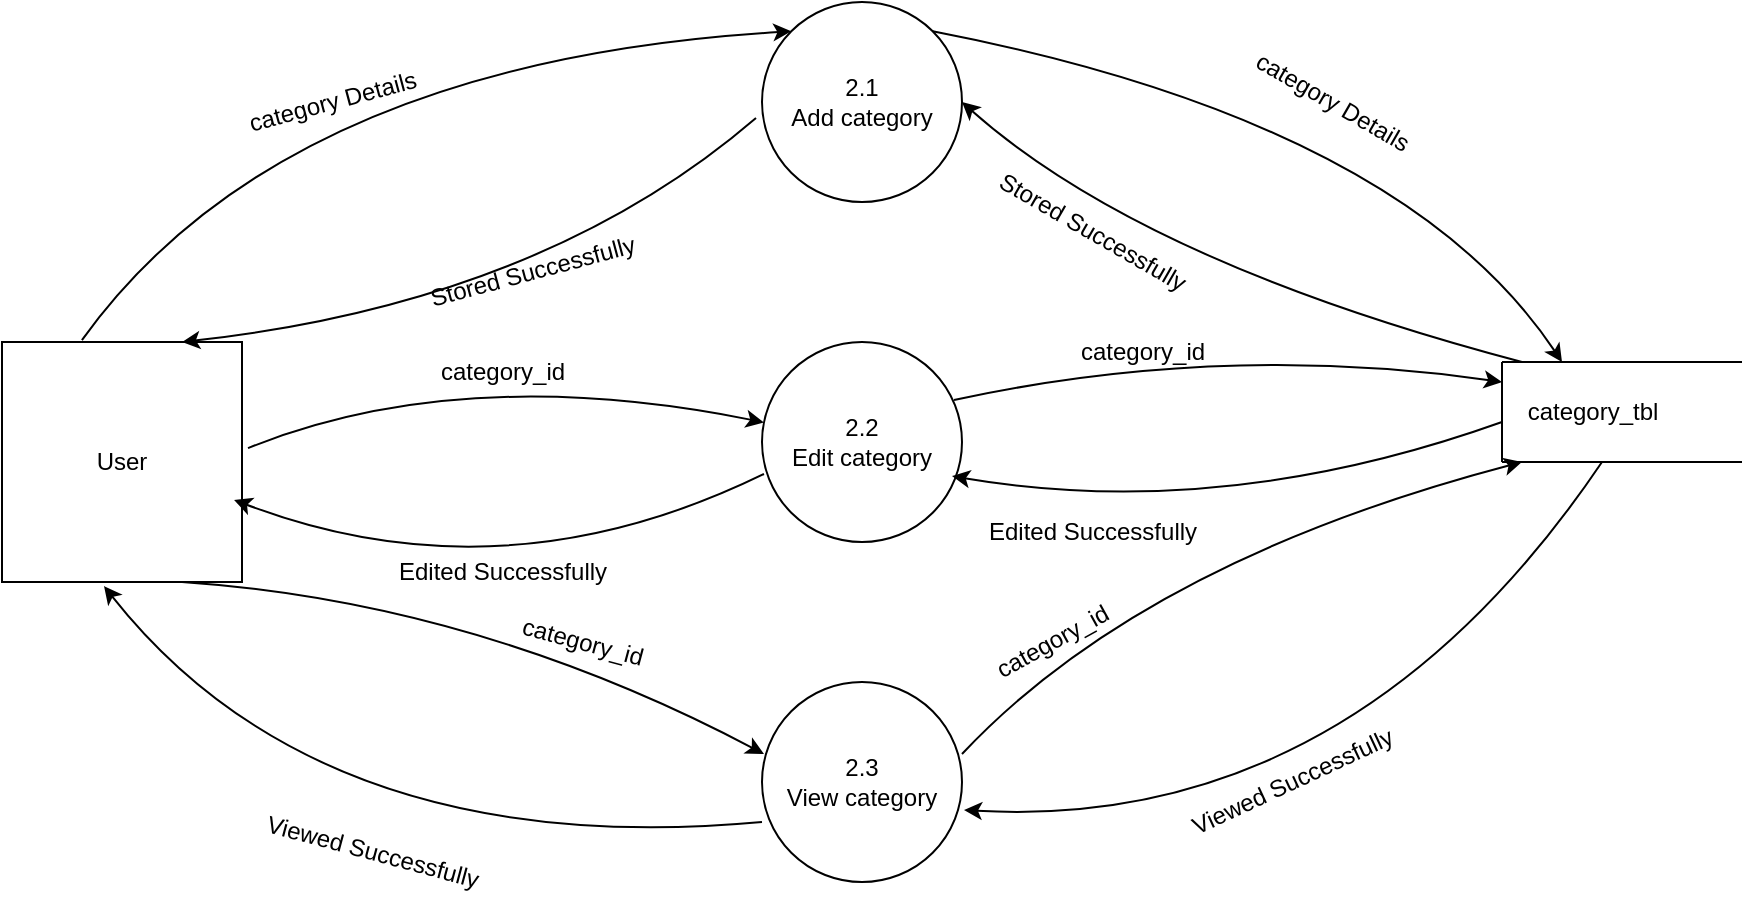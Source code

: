 <mxfile version="28.0.6">
  <diagram name="Page-1" id="NQNZWJLPwkCHG7ZgbSub">
    <mxGraphModel dx="2276" dy="811" grid="1" gridSize="10" guides="1" tooltips="1" connect="1" arrows="1" fold="1" page="1" pageScale="1" pageWidth="850" pageHeight="1100" math="0" shadow="0">
      <root>
        <mxCell id="0" />
        <mxCell id="1" parent="0" />
        <mxCell id="zPRTyZwXxBiICfu-Dwaq-2" value="User" style="whiteSpace=wrap;html=1;aspect=fixed;" parent="1" vertex="1">
          <mxGeometry x="-70" y="400" width="120" height="120" as="geometry" />
        </mxCell>
        <mxCell id="zPRTyZwXxBiICfu-Dwaq-5" value="2.1&lt;div&gt;Add&amp;nbsp;&lt;span style=&quot;background-color: transparent; color: light-dark(rgb(0, 0, 0), rgb(255, 255, 255));&quot;&gt;category&lt;/span&gt;&lt;/div&gt;" style="ellipse;whiteSpace=wrap;html=1;aspect=fixed;" parent="1" vertex="1">
          <mxGeometry x="310" y="230" width="100" height="100" as="geometry" />
        </mxCell>
        <mxCell id="zPRTyZwXxBiICfu-Dwaq-6" value="&lt;div&gt;2.2&lt;/div&gt;&lt;div&gt;Edit&amp;nbsp;&lt;span style=&quot;background-color: transparent; color: light-dark(rgb(0, 0, 0), rgb(255, 255, 255));&quot;&gt;category&lt;/span&gt;&lt;/div&gt;" style="ellipse;whiteSpace=wrap;html=1;aspect=fixed;" parent="1" vertex="1">
          <mxGeometry x="310" y="400" width="100" height="100" as="geometry" />
        </mxCell>
        <mxCell id="zPRTyZwXxBiICfu-Dwaq-7" value="2.3&lt;div&gt;View&amp;nbsp;&lt;span style=&quot;background-color: transparent; color: light-dark(rgb(0, 0, 0), rgb(255, 255, 255));&quot;&gt;category&lt;/span&gt;&lt;/div&gt;" style="ellipse;whiteSpace=wrap;html=1;aspect=fixed;" parent="1" vertex="1">
          <mxGeometry x="310" y="570" width="100" height="100" as="geometry" />
        </mxCell>
        <mxCell id="zPRTyZwXxBiICfu-Dwaq-19" value="" style="endArrow=classic;html=1;rounded=0;curved=1;exitX=1.025;exitY=0.442;exitDx=0;exitDy=0;exitPerimeter=0;" parent="1" source="zPRTyZwXxBiICfu-Dwaq-2" target="zPRTyZwXxBiICfu-Dwaq-6" edge="1">
          <mxGeometry width="50" height="50" relative="1" as="geometry">
            <mxPoint x="-23" y="526.5" as="sourcePoint" />
            <mxPoint x="310" y="393.5" as="targetPoint" />
            <Array as="points">
              <mxPoint x="160" y="410" />
            </Array>
          </mxGeometry>
        </mxCell>
        <mxCell id="zPRTyZwXxBiICfu-Dwaq-20" value="" style="endArrow=classic;html=1;rounded=0;curved=1;entryX=0.967;entryY=0.658;entryDx=0;entryDy=0;exitX=0.01;exitY=0.66;exitDx=0;exitDy=0;entryPerimeter=0;exitPerimeter=0;" parent="1" source="zPRTyZwXxBiICfu-Dwaq-6" target="zPRTyZwXxBiICfu-Dwaq-2" edge="1">
          <mxGeometry width="50" height="50" relative="1" as="geometry">
            <mxPoint x="310" y="460" as="sourcePoint" />
            <mxPoint x="10" y="580" as="targetPoint" />
            <Array as="points">
              <mxPoint x="180" y="530" />
            </Array>
          </mxGeometry>
        </mxCell>
        <mxCell id="zPRTyZwXxBiICfu-Dwaq-81" value="" style="group" parent="1" vertex="1" connectable="0">
          <mxGeometry x="680" y="410" width="120" height="50" as="geometry" />
        </mxCell>
        <mxCell id="zPRTyZwXxBiICfu-Dwaq-82" value="" style="endArrow=none;html=1;rounded=0;" parent="zPRTyZwXxBiICfu-Dwaq-81" edge="1">
          <mxGeometry width="50" height="50" relative="1" as="geometry">
            <mxPoint y="50" as="sourcePoint" />
            <mxPoint as="targetPoint" />
          </mxGeometry>
        </mxCell>
        <mxCell id="zPRTyZwXxBiICfu-Dwaq-84" value="" style="group" parent="zPRTyZwXxBiICfu-Dwaq-81" vertex="1" connectable="0">
          <mxGeometry width="120" height="50" as="geometry" />
        </mxCell>
        <mxCell id="zPRTyZwXxBiICfu-Dwaq-85" value="" style="endArrow=none;html=1;rounded=0;" parent="zPRTyZwXxBiICfu-Dwaq-84" edge="1">
          <mxGeometry width="50" height="50" relative="1" as="geometry">
            <mxPoint as="sourcePoint" />
            <mxPoint x="120" as="targetPoint" />
          </mxGeometry>
        </mxCell>
        <mxCell id="zPRTyZwXxBiICfu-Dwaq-86" value="" style="endArrow=none;html=1;rounded=0;" parent="zPRTyZwXxBiICfu-Dwaq-84" edge="1">
          <mxGeometry width="50" height="50" relative="1" as="geometry">
            <mxPoint y="50" as="sourcePoint" />
            <mxPoint x="120" y="50" as="targetPoint" />
          </mxGeometry>
        </mxCell>
        <mxCell id="zPRTyZwXxBiICfu-Dwaq-83" value="&lt;span style=&quot;text-wrap-mode: wrap;&quot;&gt;category_tbl&lt;/span&gt;" style="text;html=1;align=center;verticalAlign=middle;resizable=0;points=[];autosize=1;strokeColor=none;fillColor=none;" parent="zPRTyZwXxBiICfu-Dwaq-84" vertex="1">
          <mxGeometry y="10" width="90" height="30" as="geometry" />
        </mxCell>
        <mxCell id="zPRTyZwXxBiICfu-Dwaq-115" value="" style="endArrow=classic;html=1;rounded=0;curved=1;exitX=0.96;exitY=0.29;exitDx=0;exitDy=0;exitPerimeter=0;" parent="1" source="zPRTyZwXxBiICfu-Dwaq-6" edge="1">
          <mxGeometry width="50" height="50" relative="1" as="geometry">
            <mxPoint x="410" y="444" as="sourcePoint" />
            <mxPoint x="680" y="420" as="targetPoint" />
            <Array as="points">
              <mxPoint x="540" y="400" />
            </Array>
          </mxGeometry>
        </mxCell>
        <mxCell id="zPRTyZwXxBiICfu-Dwaq-116" value="" style="endArrow=classic;html=1;rounded=0;curved=1;entryX=0.95;entryY=0.67;entryDx=0;entryDy=0;entryPerimeter=0;" parent="1" target="zPRTyZwXxBiICfu-Dwaq-6" edge="1">
          <mxGeometry width="50" height="50" relative="1" as="geometry">
            <mxPoint x="680" y="440" as="sourcePoint" />
            <mxPoint x="419" y="365" as="targetPoint" />
            <Array as="points">
              <mxPoint x="540" y="490" />
            </Array>
          </mxGeometry>
        </mxCell>
        <mxCell id="gyCbLLkjQCOj8ZmGTFkY-1" value="" style="endArrow=classic;html=1;rounded=0;curved=1;exitX=1;exitY=0;exitDx=0;exitDy=0;" parent="1" source="zPRTyZwXxBiICfu-Dwaq-5" edge="1">
          <mxGeometry width="50" height="50" relative="1" as="geometry">
            <mxPoint x="330" y="410" as="sourcePoint" />
            <mxPoint x="710" y="410" as="targetPoint" />
            <Array as="points">
              <mxPoint x="630" y="290" />
            </Array>
          </mxGeometry>
        </mxCell>
        <mxCell id="gyCbLLkjQCOj8ZmGTFkY-2" value="" style="endArrow=classic;html=1;rounded=0;curved=1;entryX=1;entryY=0.5;entryDx=0;entryDy=0;" parent="1" target="zPRTyZwXxBiICfu-Dwaq-5" edge="1">
          <mxGeometry width="50" height="50" relative="1" as="geometry">
            <mxPoint x="690" y="410" as="sourcePoint" />
            <mxPoint x="275" y="440" as="targetPoint" />
            <Array as="points">
              <mxPoint x="500" y="360" />
            </Array>
          </mxGeometry>
        </mxCell>
        <mxCell id="gyCbLLkjQCOj8ZmGTFkY-3" value="" style="endArrow=classic;html=1;rounded=0;curved=1;entryX=0.75;entryY=0;entryDx=0;entryDy=0;exitX=-0.03;exitY=0.58;exitDx=0;exitDy=0;exitPerimeter=0;" parent="1" source="zPRTyZwXxBiICfu-Dwaq-5" target="zPRTyZwXxBiICfu-Dwaq-2" edge="1">
          <mxGeometry width="50" height="50" relative="1" as="geometry">
            <mxPoint x="305" y="370" as="sourcePoint" />
            <mxPoint y="383" as="targetPoint" />
            <Array as="points">
              <mxPoint x="200" y="380" />
            </Array>
          </mxGeometry>
        </mxCell>
        <mxCell id="gyCbLLkjQCOj8ZmGTFkY-4" value="" style="endArrow=classic;html=1;rounded=0;curved=1;exitX=0.333;exitY=-0.008;exitDx=0;exitDy=0;exitPerimeter=0;entryX=0;entryY=0;entryDx=0;entryDy=0;" parent="1" source="zPRTyZwXxBiICfu-Dwaq-2" target="zPRTyZwXxBiICfu-Dwaq-5" edge="1">
          <mxGeometry width="50" height="50" relative="1" as="geometry">
            <mxPoint x="-10" y="410" as="sourcePoint" />
            <mxPoint x="323" y="277" as="targetPoint" />
            <Array as="points">
              <mxPoint x="70" y="260" />
            </Array>
          </mxGeometry>
        </mxCell>
        <mxCell id="gyCbLLkjQCOj8ZmGTFkY-5" value="" style="endArrow=classic;html=1;rounded=0;curved=1;entryX=0.425;entryY=1.017;entryDx=0;entryDy=0;exitX=0;exitY=0.7;exitDx=0;exitDy=0;entryPerimeter=0;exitPerimeter=0;" parent="1" source="zPRTyZwXxBiICfu-Dwaq-7" target="zPRTyZwXxBiICfu-Dwaq-2" edge="1">
          <mxGeometry width="50" height="50" relative="1" as="geometry">
            <mxPoint x="305" y="630" as="sourcePoint" />
            <mxPoint y="643" as="targetPoint" />
            <Array as="points">
              <mxPoint x="90" y="660" />
            </Array>
          </mxGeometry>
        </mxCell>
        <mxCell id="gyCbLLkjQCOj8ZmGTFkY-6" value="" style="endArrow=classic;html=1;rounded=0;curved=1;exitX=0.75;exitY=1;exitDx=0;exitDy=0;entryX=0.01;entryY=0.36;entryDx=0;entryDy=0;entryPerimeter=0;" parent="1" source="zPRTyZwXxBiICfu-Dwaq-2" target="zPRTyZwXxBiICfu-Dwaq-7" edge="1">
          <mxGeometry width="50" height="50" relative="1" as="geometry">
            <mxPoint x="20" y="593" as="sourcePoint" />
            <mxPoint x="318" y="580" as="targetPoint" />
            <Array as="points">
              <mxPoint x="167" y="530" />
            </Array>
          </mxGeometry>
        </mxCell>
        <mxCell id="gyCbLLkjQCOj8ZmGTFkY-7" value="" style="endArrow=classic;html=1;rounded=0;curved=1;exitX=1;exitY=0.36;exitDx=0;exitDy=0;exitPerimeter=0;" parent="1" source="zPRTyZwXxBiICfu-Dwaq-7" edge="1">
          <mxGeometry width="50" height="50" relative="1" as="geometry">
            <mxPoint x="425" y="620" as="sourcePoint" />
            <mxPoint x="690" y="460" as="targetPoint" />
            <Array as="points">
              <mxPoint x="500" y="510" />
            </Array>
          </mxGeometry>
        </mxCell>
        <mxCell id="gyCbLLkjQCOj8ZmGTFkY-8" value="" style="endArrow=classic;html=1;rounded=0;curved=1;entryX=1.01;entryY=0.64;entryDx=0;entryDy=0;entryPerimeter=0;" parent="1" target="zPRTyZwXxBiICfu-Dwaq-7" edge="1">
          <mxGeometry width="50" height="50" relative="1" as="geometry">
            <mxPoint x="730" y="460" as="sourcePoint" />
            <mxPoint x="470" y="622" as="targetPoint" />
            <Array as="points">
              <mxPoint x="605" y="645" />
            </Array>
          </mxGeometry>
        </mxCell>
        <mxCell id="gyCbLLkjQCOj8ZmGTFkY-9" value="&lt;span style=&quot;text-wrap-mode: wrap;&quot;&gt;category&lt;/span&gt;&amp;nbsp;Details" style="text;html=1;align=center;verticalAlign=middle;resizable=0;points=[];autosize=1;strokeColor=none;fillColor=none;rotation=-15;" parent="1" vertex="1">
          <mxGeometry x="40" y="265" width="110" height="30" as="geometry" />
        </mxCell>
        <mxCell id="gyCbLLkjQCOj8ZmGTFkY-10" value="&lt;span style=&quot;text-wrap-mode: wrap;&quot;&gt;category&lt;/span&gt;&amp;nbsp;Details" style="text;html=1;align=center;verticalAlign=middle;resizable=0;points=[];autosize=1;strokeColor=none;fillColor=none;rotation=30;" parent="1" vertex="1">
          <mxGeometry x="540" y="265" width="110" height="30" as="geometry" />
        </mxCell>
        <mxCell id="gyCbLLkjQCOj8ZmGTFkY-11" value="Stored Successfully" style="text;html=1;align=center;verticalAlign=middle;resizable=0;points=[];autosize=1;strokeColor=none;fillColor=none;rotation=30;" parent="1" vertex="1">
          <mxGeometry x="410" y="330" width="130" height="30" as="geometry" />
        </mxCell>
        <mxCell id="gyCbLLkjQCOj8ZmGTFkY-12" value="Stored Successfully" style="text;html=1;align=center;verticalAlign=middle;resizable=0;points=[];autosize=1;strokeColor=none;fillColor=none;rotation=-15;" parent="1" vertex="1">
          <mxGeometry x="130" y="350" width="130" height="30" as="geometry" />
        </mxCell>
        <mxCell id="gyCbLLkjQCOj8ZmGTFkY-14" value="&lt;span style=&quot;text-wrap-mode: wrap;&quot;&gt;category&lt;/span&gt;_id" style="text;html=1;align=center;verticalAlign=middle;resizable=0;points=[];autosize=1;strokeColor=none;fillColor=none;rotation=0;" parent="1" vertex="1">
          <mxGeometry x="135" y="400" width="90" height="30" as="geometry" />
        </mxCell>
        <mxCell id="gyCbLLkjQCOj8ZmGTFkY-15" value="&lt;span style=&quot;text-wrap-mode: wrap;&quot;&gt;category&lt;/span&gt;_id" style="text;html=1;align=center;verticalAlign=middle;resizable=0;points=[];autosize=1;strokeColor=none;fillColor=none;rotation=0;" parent="1" vertex="1">
          <mxGeometry x="455" y="390" width="90" height="30" as="geometry" />
        </mxCell>
        <mxCell id="gyCbLLkjQCOj8ZmGTFkY-16" value="Viewed Successfully" style="text;html=1;align=center;verticalAlign=middle;resizable=0;points=[];autosize=1;strokeColor=none;fillColor=none;rotation=15;" parent="1" vertex="1">
          <mxGeometry x="50" y="640" width="130" height="30" as="geometry" />
        </mxCell>
        <mxCell id="gyCbLLkjQCOj8ZmGTFkY-18" value="&lt;span style=&quot;text-wrap-mode: wrap;&quot;&gt;category&lt;/span&gt;_id" style="text;html=1;align=center;verticalAlign=middle;resizable=0;points=[];autosize=1;strokeColor=none;fillColor=none;rotation=15;" parent="1" vertex="1">
          <mxGeometry x="175" y="535" width="90" height="30" as="geometry" />
        </mxCell>
        <mxCell id="gyCbLLkjQCOj8ZmGTFkY-19" value="&lt;span style=&quot;text-wrap-mode: wrap;&quot;&gt;category&lt;/span&gt;_id" style="text;html=1;align=center;verticalAlign=middle;resizable=0;points=[];autosize=1;strokeColor=none;fillColor=none;rotation=-29;" parent="1" vertex="1">
          <mxGeometry x="410" y="535" width="90" height="30" as="geometry" />
        </mxCell>
        <mxCell id="gyCbLLkjQCOj8ZmGTFkY-24" value="Viewed Successfully" style="text;html=1;align=center;verticalAlign=middle;resizable=0;points=[];autosize=1;strokeColor=none;fillColor=none;rotation=-25;" parent="1" vertex="1">
          <mxGeometry x="510" y="605" width="130" height="30" as="geometry" />
        </mxCell>
        <mxCell id="gyCbLLkjQCOj8ZmGTFkY-25" value="Edited Successfully" style="text;html=1;align=center;verticalAlign=middle;resizable=0;points=[];autosize=1;strokeColor=none;fillColor=none;rotation=0;" parent="1" vertex="1">
          <mxGeometry x="115" y="500" width="130" height="30" as="geometry" />
        </mxCell>
        <mxCell id="gyCbLLkjQCOj8ZmGTFkY-26" value="Edited Successfully" style="text;html=1;align=center;verticalAlign=middle;resizable=0;points=[];autosize=1;strokeColor=none;fillColor=none;rotation=0;" parent="1" vertex="1">
          <mxGeometry x="410" y="480" width="130" height="30" as="geometry" />
        </mxCell>
      </root>
    </mxGraphModel>
  </diagram>
</mxfile>
